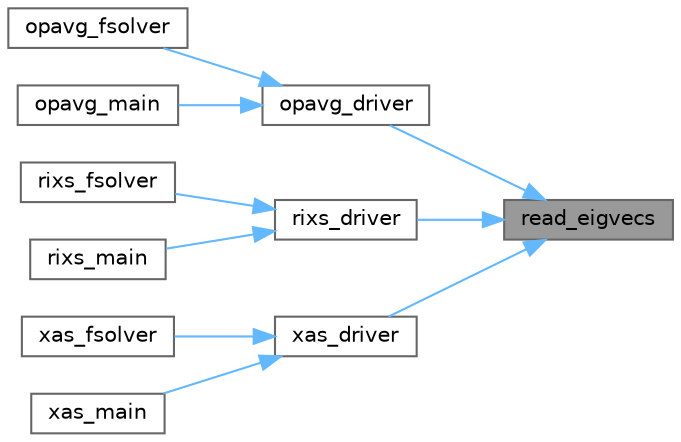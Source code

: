 digraph "read_eigvecs"
{
 // LATEX_PDF_SIZE
  bgcolor="transparent";
  edge [fontname=Helvetica,fontsize=10,labelfontname=Helvetica,labelfontsize=10];
  node [fontname=Helvetica,fontsize=10,shape=box,height=0.2,width=0.4];
  rankdir="RL";
  Node1 [label="read_eigvecs",height=0.2,width=0.4,color="gray40", fillcolor="grey60", style="filled", fontcolor="black",tooltip=" "];
  Node1 -> Node2 [dir="back",color="steelblue1",style="solid"];
  Node2 [label="opavg_driver",height=0.2,width=0.4,color="grey40", fillcolor="white", style="filled",URL="$opavg__driver_8f90.html#a78eb6a19f80214256090dd2faed722e4",tooltip=" "];
  Node2 -> Node3 [dir="back",color="steelblue1",style="solid"];
  Node3 [label="opavg_fsolver",height=0.2,width=0.4,color="grey40", fillcolor="white", style="filled",URL="$pyapi_8f90.html#a37097b1e02e2cefce778c2b2e7ee4cf6",tooltip=" "];
  Node2 -> Node4 [dir="back",color="steelblue1",style="solid"];
  Node4 [label="opavg_main",height=0.2,width=0.4,color="grey40", fillcolor="white", style="filled",URL="$opavg__main_8f90.html#abbf195558407b24c27321344b68c87a9",tooltip=" "];
  Node1 -> Node5 [dir="back",color="steelblue1",style="solid"];
  Node5 [label="rixs_driver",height=0.2,width=0.4,color="grey40", fillcolor="white", style="filled",URL="$rixs__driver_8f90.html#a0407f8460e22064b14c73e1e55ba0e25",tooltip=" "];
  Node5 -> Node6 [dir="back",color="steelblue1",style="solid"];
  Node6 [label="rixs_fsolver",height=0.2,width=0.4,color="grey40", fillcolor="white", style="filled",URL="$pyapi_8f90.html#a3d9fb8546dfc91267e37577e19542d2a",tooltip=" "];
  Node5 -> Node7 [dir="back",color="steelblue1",style="solid"];
  Node7 [label="rixs_main",height=0.2,width=0.4,color="grey40", fillcolor="white", style="filled",URL="$rixs__main_8f90.html#af9eaaf0df114b46fc68b59f3b5f7cf11",tooltip=" "];
  Node1 -> Node8 [dir="back",color="steelblue1",style="solid"];
  Node8 [label="xas_driver",height=0.2,width=0.4,color="grey40", fillcolor="white", style="filled",URL="$xas__driver_8f90.html#a71df8d095e50a2a6375ec5ec5e1d9496",tooltip=" "];
  Node8 -> Node9 [dir="back",color="steelblue1",style="solid"];
  Node9 [label="xas_fsolver",height=0.2,width=0.4,color="grey40", fillcolor="white", style="filled",URL="$pyapi_8f90.html#a6d1d4dfb0bee4d6e0a1210a3b66b94a9",tooltip=" "];
  Node8 -> Node10 [dir="back",color="steelblue1",style="solid"];
  Node10 [label="xas_main",height=0.2,width=0.4,color="grey40", fillcolor="white", style="filled",URL="$xas__main_8f90.html#aa0040a0c9e3b559d002dde0a4c6e5549",tooltip=" "];
}
